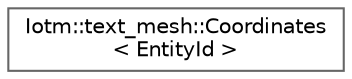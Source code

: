 digraph "Graphical Class Hierarchy"
{
 // INTERACTIVE_SVG=YES
 // LATEX_PDF_SIZE
  bgcolor="transparent";
  edge [fontname=Helvetica,fontsize=10,labelfontname=Helvetica,labelfontsize=10];
  node [fontname=Helvetica,fontsize=10,shape=box,height=0.2,width=0.4];
  rankdir="LR";
  Node0 [id="Node000000",label="Iotm::text_mesh::Coordinates\l\< EntityId \>",height=0.2,width=0.4,color="grey40", fillcolor="white", style="filled",URL="$classIotm_1_1text__mesh_1_1Coordinates.html",tooltip=" "];
}
